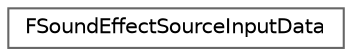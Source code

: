 digraph "Graphical Class Hierarchy"
{
 // INTERACTIVE_SVG=YES
 // LATEX_PDF_SIZE
  bgcolor="transparent";
  edge [fontname=Helvetica,fontsize=10,labelfontname=Helvetica,labelfontsize=10];
  node [fontname=Helvetica,fontsize=10,shape=box,height=0.2,width=0.4];
  rankdir="LR";
  Node0 [id="Node000000",label="FSoundEffectSourceInputData",height=0.2,width=0.4,color="grey40", fillcolor="white", style="filled",URL="$dc/ddf/structFSoundEffectSourceInputData.html",tooltip="Data required to update the source effect."];
}
